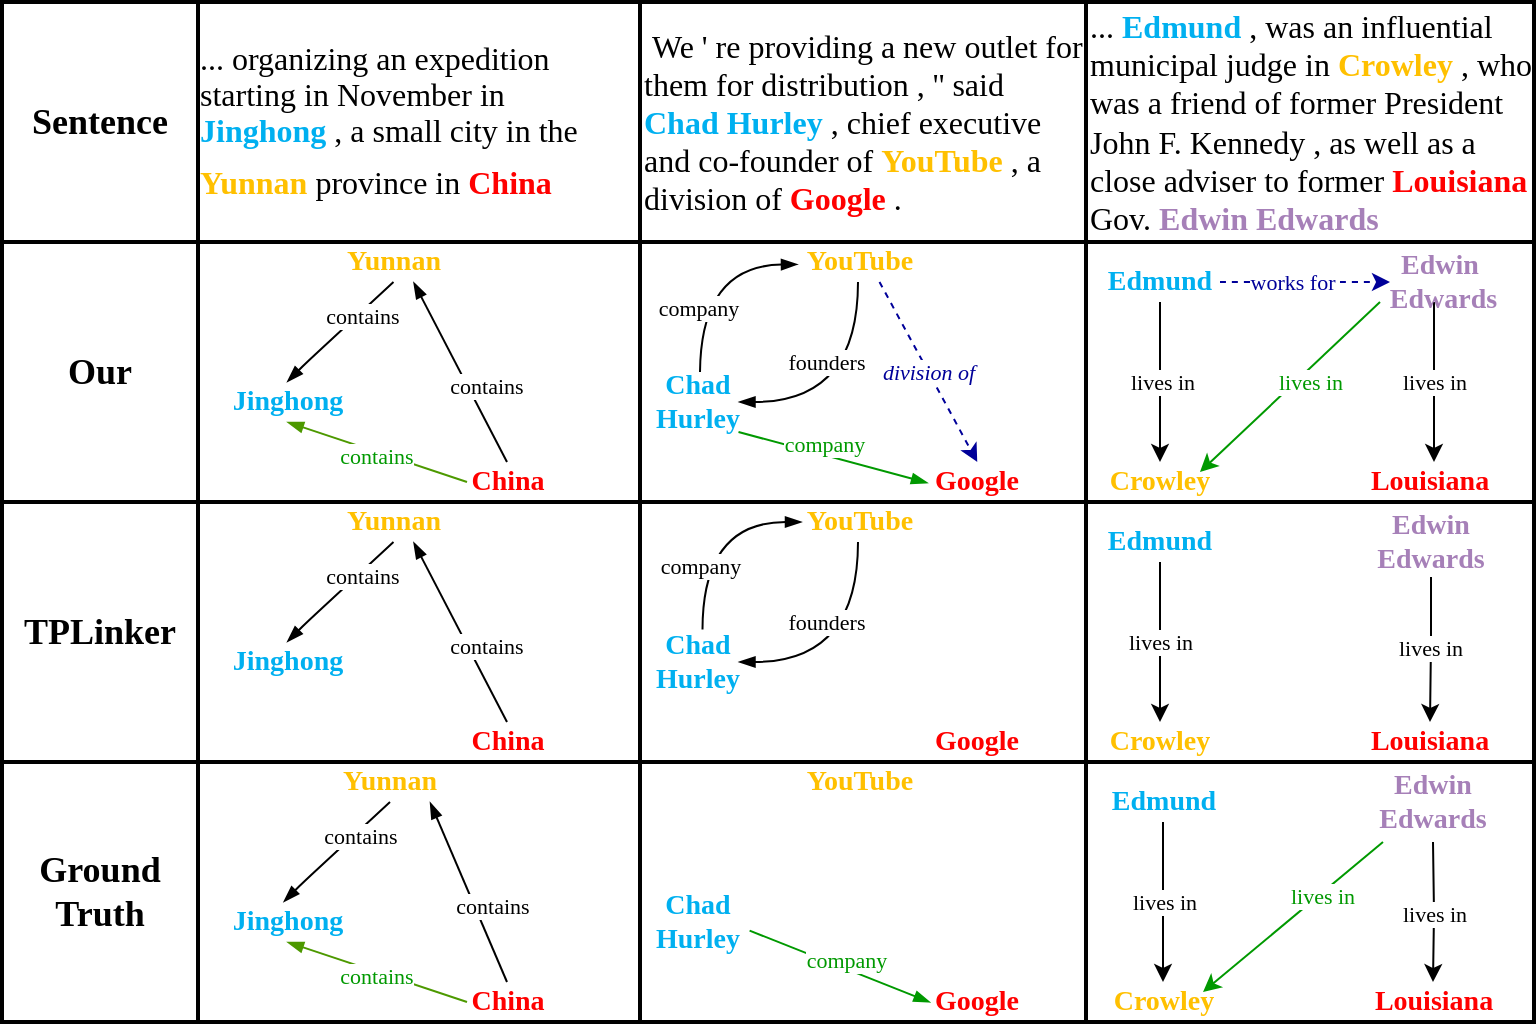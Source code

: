 <mxfile version="13.10.1" type="github">
  <diagram id="5vpmCnWidM8x6iWcZ2X5" name="Page-1">
    <mxGraphModel dx="696" dy="457" grid="1" gridSize="10" guides="1" tooltips="1" connect="1" arrows="1" fold="1" page="1" pageScale="1" pageWidth="827" pageHeight="1169" background="none" math="0" shadow="0">
      <root>
        <mxCell id="0" />
        <mxCell id="1" parent="0" />
        <mxCell id="fM8OL-0WpngBRwXDm8zp-1" value="" style="shape=table;html=1;whiteSpace=wrap;startSize=0;container=1;collapsible=0;childLayout=tableLayout;strokeWidth=2;perimeterSpacing=1;" parent="1" vertex="1">
          <mxGeometry x="31" y="30" width="766" height="510" as="geometry" />
        </mxCell>
        <mxCell id="fM8OL-0WpngBRwXDm8zp-2" value="" style="shape=partialRectangle;html=1;whiteSpace=wrap;collapsible=0;dropTarget=0;pointerEvents=0;fillColor=none;top=0;left=0;bottom=0;right=0;points=[[0,0.5],[1,0.5]];portConstraint=eastwest;" parent="fM8OL-0WpngBRwXDm8zp-1" vertex="1">
          <mxGeometry width="766" height="120" as="geometry" />
        </mxCell>
        <mxCell id="fM8OL-0WpngBRwXDm8zp-3" value="&lt;font face=&quot;Times New Roman&quot; style=&quot;font-size: 18px&quot;&gt;&lt;b&gt;Sentence&lt;/b&gt;&lt;/font&gt;" style="shape=partialRectangle;html=1;whiteSpace=wrap;connectable=0;overflow=hidden;fillColor=none;top=0;left=0;bottom=0;right=0;" parent="fM8OL-0WpngBRwXDm8zp-2" vertex="1">
          <mxGeometry width="98" height="120" as="geometry" />
        </mxCell>
        <mxCell id="fM8OL-0WpngBRwXDm8zp-4" value="&lt;div style=&quot;text-align: left&quot;&gt;&lt;span style=&quot;font-size: 16px ; font-family: &amp;#34;times new roman&amp;#34; ; text-indent: 0in&quot;&gt;... organizing an expedition&amp;nbsp;&lt;/span&gt;&lt;/div&gt;&lt;p style=&quot;text-align: left ; line-height: normal ; margin: 0pt 0in ; text-indent: 0in ; direction: ltr ; unicode-bidi: embed ; word-break: normal ; font-size: 16px&quot;&gt;&lt;font style=&quot;font-size: 16px&quot; face=&quot;Times New Roman&quot;&gt;&lt;span&gt;starting in November in &lt;/span&gt;&lt;span style=&quot;color: rgb(0 , 176 , 240) ; font-weight: bold&quot;&gt;Jinghong&lt;/span&gt;&lt;span&gt; , a small city in the &lt;/span&gt;&lt;span style=&quot;color: rgb(255 , 192 , 0) ; font-weight: bold&quot;&gt;Yunnan&lt;/span&gt;&lt;span&gt; province in &lt;/span&gt;&lt;span style=&quot;color: red ; font-weight: bold&quot;&gt;China&lt;/span&gt;&lt;/font&gt;&lt;span style=&quot;font-size: 18.0pt ; color: red&quot;&gt; &lt;/span&gt;&lt;/p&gt;" style="shape=partialRectangle;html=1;whiteSpace=wrap;connectable=0;overflow=hidden;fillColor=none;top=0;left=0;bottom=0;right=0;" parent="fM8OL-0WpngBRwXDm8zp-2" vertex="1">
          <mxGeometry x="98" width="221" height="120" as="geometry" />
        </mxCell>
        <mxCell id="fM8OL-0WpngBRwXDm8zp-5" value="&lt;div style=&quot;font-size: 16px&quot;&gt;&lt;span style=&quot;font-family: &amp;#34;times new roman&amp;#34;&quot;&gt;&amp;nbsp;We &#39; re providing a new outlet for them for distribution , &#39;&#39; said &lt;/span&gt;&lt;font color=&quot;#00b0f0&quot; style=&quot;font-size: 16px ; font-family: &amp;#34;times new roman&amp;#34;&quot;&gt;&lt;b&gt;Chad Hurley&lt;/b&gt;&lt;/font&gt;&lt;span style=&quot;font-family: &amp;#34;times new roman&amp;#34;&quot;&gt; , chief executive and co-founder of &lt;/span&gt;&lt;b style=&quot;font-family: &amp;#34;times new roman&amp;#34;&quot;&gt;&lt;font color=&quot;#ffc000&quot; style=&quot;font-size: 16px&quot;&gt;YouTube&lt;/font&gt;&lt;/b&gt;&lt;span style=&quot;font-family: &amp;#34;times new roman&amp;#34;&quot;&gt; , a division of &lt;/span&gt;&lt;b style=&quot;font-family: &amp;#34;times new roman&amp;#34;&quot;&gt;&lt;font color=&quot;#ff0000&quot; style=&quot;font-size: 16px&quot;&gt;Google&lt;/font&gt;&lt;/b&gt;&lt;span style=&quot;font-family: &amp;#34;times new roman&amp;#34;&quot;&gt; .&lt;/span&gt;&lt;/div&gt;" style="shape=partialRectangle;html=1;whiteSpace=wrap;connectable=0;overflow=hidden;fillColor=none;top=0;left=0;bottom=0;right=0;align=left;" parent="fM8OL-0WpngBRwXDm8zp-2" vertex="1">
          <mxGeometry x="319" width="223" height="120" as="geometry" />
        </mxCell>
        <mxCell id="fM8OL-0WpngBRwXDm8zp-6" value="&lt;font face=&quot;Times New Roman&quot; style=&quot;font-size: 16px&quot;&gt;... &lt;font color=&quot;#00b0f0&quot; style=&quot;font-size: 16px&quot;&gt;&lt;b&gt;Edmund&lt;/b&gt;&lt;/font&gt; , was an influential municipal judge in &lt;b&gt;&lt;font color=&quot;#ffc000&quot; style=&quot;font-size: 16px&quot;&gt;Crowley&lt;/font&gt;&lt;/b&gt; , who was a friend of former President John F. Kennedy , as well as a close adviser to former &lt;font color=&quot;#ff0000&quot; style=&quot;font-size: 16px&quot;&gt;&lt;b&gt;Louisiana&lt;/b&gt;&lt;/font&gt; Gov. &lt;font color=&quot;#a680b8&quot; style=&quot;font-size: 16px&quot;&gt;&lt;b&gt;Edwin Edwards&lt;/b&gt;&lt;/font&gt;&lt;/font&gt;" style="shape=partialRectangle;html=1;whiteSpace=wrap;connectable=0;overflow=hidden;fillColor=none;top=0;left=0;bottom=0;right=0;align=left;" parent="fM8OL-0WpngBRwXDm8zp-2" vertex="1">
          <mxGeometry x="542" width="224" height="120" as="geometry" />
        </mxCell>
        <mxCell id="fM8OL-0WpngBRwXDm8zp-7" value="" style="shape=partialRectangle;html=1;whiteSpace=wrap;collapsible=0;dropTarget=0;pointerEvents=0;fillColor=none;top=0;left=0;bottom=0;right=0;points=[[0,0.5],[1,0.5]];portConstraint=eastwest;" parent="fM8OL-0WpngBRwXDm8zp-1" vertex="1">
          <mxGeometry y="120" width="766" height="130" as="geometry" />
        </mxCell>
        <mxCell id="fM8OL-0WpngBRwXDm8zp-8" value="&lt;b&gt;&lt;font face=&quot;Times New Roman&quot; style=&quot;font-size: 18px&quot;&gt;Our&lt;/font&gt;&lt;/b&gt;" style="shape=partialRectangle;html=1;whiteSpace=wrap;connectable=0;overflow=hidden;fillColor=none;top=0;left=0;bottom=0;right=0;" parent="fM8OL-0WpngBRwXDm8zp-7" vertex="1">
          <mxGeometry width="98" height="130" as="geometry" />
        </mxCell>
        <mxCell id="fM8OL-0WpngBRwXDm8zp-9" value="" style="shape=partialRectangle;html=1;whiteSpace=wrap;connectable=0;overflow=hidden;fillColor=none;top=0;left=0;bottom=0;right=0;" parent="fM8OL-0WpngBRwXDm8zp-7" vertex="1">
          <mxGeometry x="98" width="221" height="130" as="geometry" />
        </mxCell>
        <mxCell id="fM8OL-0WpngBRwXDm8zp-10" value="" style="shape=partialRectangle;html=1;whiteSpace=wrap;connectable=0;overflow=hidden;fillColor=none;top=0;left=0;bottom=0;right=0;" parent="fM8OL-0WpngBRwXDm8zp-7" vertex="1">
          <mxGeometry x="319" width="223" height="130" as="geometry" />
        </mxCell>
        <mxCell id="fM8OL-0WpngBRwXDm8zp-11" value="" style="shape=partialRectangle;html=1;whiteSpace=wrap;connectable=0;overflow=hidden;fillColor=none;top=0;left=0;bottom=0;right=0;" parent="fM8OL-0WpngBRwXDm8zp-7" vertex="1">
          <mxGeometry x="542" width="224" height="130" as="geometry" />
        </mxCell>
        <mxCell id="fM8OL-0WpngBRwXDm8zp-12" value="" style="shape=partialRectangle;html=1;whiteSpace=wrap;collapsible=0;dropTarget=0;pointerEvents=0;fillColor=none;top=0;left=0;bottom=0;right=0;points=[[0,0.5],[1,0.5]];portConstraint=eastwest;" parent="fM8OL-0WpngBRwXDm8zp-1" vertex="1">
          <mxGeometry y="250" width="766" height="130" as="geometry" />
        </mxCell>
        <mxCell id="fM8OL-0WpngBRwXDm8zp-13" value="&lt;font style=&quot;font-size: 18px&quot; face=&quot;Times New Roman&quot;&gt;&lt;b&gt;TPLinker&lt;/b&gt;&lt;/font&gt;" style="shape=partialRectangle;html=1;whiteSpace=wrap;connectable=0;overflow=hidden;fillColor=none;top=0;left=0;bottom=0;right=0;" parent="fM8OL-0WpngBRwXDm8zp-12" vertex="1">
          <mxGeometry width="98" height="130" as="geometry" />
        </mxCell>
        <mxCell id="fM8OL-0WpngBRwXDm8zp-14" value="" style="shape=partialRectangle;html=1;whiteSpace=wrap;connectable=0;overflow=hidden;fillColor=none;top=0;left=0;bottom=0;right=0;" parent="fM8OL-0WpngBRwXDm8zp-12" vertex="1">
          <mxGeometry x="98" width="221" height="130" as="geometry" />
        </mxCell>
        <mxCell id="fM8OL-0WpngBRwXDm8zp-15" value="" style="shape=partialRectangle;html=1;whiteSpace=wrap;connectable=0;overflow=hidden;fillColor=none;top=0;left=0;bottom=0;right=0;" parent="fM8OL-0WpngBRwXDm8zp-12" vertex="1">
          <mxGeometry x="319" width="223" height="130" as="geometry" />
        </mxCell>
        <mxCell id="fM8OL-0WpngBRwXDm8zp-16" value="" style="shape=partialRectangle;html=1;whiteSpace=wrap;connectable=0;overflow=hidden;fillColor=none;top=0;left=0;bottom=0;right=0;" parent="fM8OL-0WpngBRwXDm8zp-12" vertex="1">
          <mxGeometry x="542" width="224" height="130" as="geometry" />
        </mxCell>
        <mxCell id="fM8OL-0WpngBRwXDm8zp-17" value="" style="shape=partialRectangle;html=1;whiteSpace=wrap;collapsible=0;dropTarget=0;pointerEvents=0;fillColor=none;top=0;left=0;bottom=0;right=0;points=[[0,0.5],[1,0.5]];portConstraint=eastwest;" parent="fM8OL-0WpngBRwXDm8zp-1" vertex="1">
          <mxGeometry y="380" width="766" height="130" as="geometry" />
        </mxCell>
        <mxCell id="fM8OL-0WpngBRwXDm8zp-18" value="&lt;p&gt;&lt;font face=&quot;Times New Roman&quot; size=&quot;1&quot;&gt;&lt;b style=&quot;font-size: 18px&quot;&gt;Ground Truth&lt;/b&gt;&lt;/font&gt;&lt;/p&gt;" style="shape=partialRectangle;html=1;whiteSpace=wrap;connectable=0;overflow=hidden;fillColor=none;top=0;left=0;bottom=0;right=0;" parent="fM8OL-0WpngBRwXDm8zp-17" vertex="1">
          <mxGeometry width="98" height="130" as="geometry" />
        </mxCell>
        <mxCell id="fM8OL-0WpngBRwXDm8zp-19" value="" style="shape=partialRectangle;html=1;whiteSpace=wrap;connectable=0;overflow=hidden;fillColor=none;top=0;left=0;bottom=0;right=0;" parent="fM8OL-0WpngBRwXDm8zp-17" vertex="1">
          <mxGeometry x="98" width="221" height="130" as="geometry" />
        </mxCell>
        <mxCell id="fM8OL-0WpngBRwXDm8zp-20" value="" style="shape=partialRectangle;html=1;whiteSpace=wrap;connectable=0;overflow=hidden;fillColor=none;top=0;left=0;bottom=0;right=0;" parent="fM8OL-0WpngBRwXDm8zp-17" vertex="1">
          <mxGeometry x="319" width="223" height="130" as="geometry" />
        </mxCell>
        <mxCell id="fM8OL-0WpngBRwXDm8zp-21" value="" style="shape=partialRectangle;html=1;whiteSpace=wrap;connectable=0;overflow=hidden;fillColor=none;top=0;left=0;bottom=0;right=0;" parent="fM8OL-0WpngBRwXDm8zp-17" vertex="1">
          <mxGeometry x="542" width="224" height="130" as="geometry" />
        </mxCell>
        <mxCell id="fM8OL-0WpngBRwXDm8zp-39" value="&lt;span style=&quot;color: rgb(0 , 176 , 240) ; font-family: &amp;#34;times new roman&amp;#34; ; font-weight: 700 ; text-align: left&quot;&gt;&lt;font style=&quot;font-size: 14px&quot;&gt;Jinghong&lt;/font&gt;&lt;/span&gt;" style="text;html=1;strokeColor=none;fillColor=none;align=center;verticalAlign=middle;whiteSpace=wrap;rounded=0;" parent="1" vertex="1">
          <mxGeometry x="153.5" y="220" width="40" height="20" as="geometry" />
        </mxCell>
        <mxCell id="fM8OL-0WpngBRwXDm8zp-40" value="" style="endArrow=none;html=1;startArrow=blockThin;startFill=1;endFill=0;entryX=0.5;entryY=1;entryDx=0;entryDy=0;" parent="1" edge="1" target="fM8OL-0WpngBRwXDm8zp-42">
          <mxGeometry width="50" height="50" relative="1" as="geometry">
            <mxPoint x="173.5" y="220" as="sourcePoint" />
            <mxPoint x="213.5" y="180" as="targetPoint" />
            <Array as="points">
              <mxPoint x="183.5" y="210" />
            </Array>
          </mxGeometry>
        </mxCell>
        <mxCell id="fM8OL-0WpngBRwXDm8zp-41" value="&lt;font face=&quot;Times New Roman&quot;&gt;contains&lt;/font&gt;" style="edgeLabel;html=1;align=center;verticalAlign=middle;resizable=0;points=[];" parent="fM8OL-0WpngBRwXDm8zp-40" vertex="1" connectable="0">
          <mxGeometry x="0.37" y="-2" relative="1" as="geometry">
            <mxPoint as="offset" />
          </mxGeometry>
        </mxCell>
        <mxCell id="fM8OL-0WpngBRwXDm8zp-42" value="&lt;span style=&quot;color: rgb(255 , 192 , 0) ; font-family: &amp;#34;times new roman&amp;#34; ; font-size: 14px ; font-weight: 700 ; text-align: left&quot;&gt;Yunnan&lt;/span&gt;" style="text;html=1;strokeColor=none;fillColor=none;align=center;verticalAlign=middle;whiteSpace=wrap;rounded=0;" parent="1" vertex="1">
          <mxGeometry x="206.75" y="150" width="40" height="20" as="geometry" />
        </mxCell>
        <mxCell id="fM8OL-0WpngBRwXDm8zp-43" value="" style="endArrow=none;html=1;startArrow=blockThin;startFill=1;endFill=0;rounded=1;exitX=0.75;exitY=1;exitDx=0;exitDy=0;entryX=0.5;entryY=0;entryDx=0;entryDy=0;" parent="1" source="fM8OL-0WpngBRwXDm8zp-42" target="fM8OL-0WpngBRwXDm8zp-45" edge="1">
          <mxGeometry width="50" height="50" relative="1" as="geometry">
            <mxPoint x="256" y="260" as="sourcePoint" />
            <mxPoint x="306" y="210" as="targetPoint" />
          </mxGeometry>
        </mxCell>
        <mxCell id="fM8OL-0WpngBRwXDm8zp-44" value="&lt;font face=&quot;Times New Roman&quot;&gt;contains&lt;/font&gt;" style="edgeLabel;html=1;align=center;verticalAlign=middle;resizable=0;points=[];" parent="fM8OL-0WpngBRwXDm8zp-43" vertex="1" connectable="0">
          <mxGeometry x="0.223" y="8" relative="1" as="geometry">
            <mxPoint as="offset" />
          </mxGeometry>
        </mxCell>
        <mxCell id="fM8OL-0WpngBRwXDm8zp-45" value="&lt;span style=&quot;color: rgb(255 , 0 , 0) ; font-family: &amp;#34;times new roman&amp;#34; ; font-weight: 700 ; text-align: left&quot;&gt;&lt;font style=&quot;font-size: 14px&quot;&gt;China&lt;/font&gt;&lt;/span&gt;" style="text;html=1;strokeColor=none;fillColor=none;align=center;verticalAlign=middle;whiteSpace=wrap;rounded=0;" parent="1" vertex="1">
          <mxGeometry x="263.5" y="260" width="40" height="20" as="geometry" />
        </mxCell>
        <mxCell id="fM8OL-0WpngBRwXDm8zp-46" value="" style="endArrow=none;html=1;startArrow=blockThin;startFill=1;endFill=0;rounded=1;strokeColor=#4D9900;entryX=0;entryY=0.5;entryDx=0;entryDy=0;exitX=0.5;exitY=1;exitDx=0;exitDy=0;" parent="1" edge="1" target="fM8OL-0WpngBRwXDm8zp-45" source="fM8OL-0WpngBRwXDm8zp-39">
          <mxGeometry width="50" height="50" relative="1" as="geometry">
            <mxPoint x="143.5" y="255" as="sourcePoint" />
            <mxPoint x="233.5" y="285" as="targetPoint" />
          </mxGeometry>
        </mxCell>
        <mxCell id="fM8OL-0WpngBRwXDm8zp-47" value="&lt;font color=&quot;#009900&quot; face=&quot;Times New Roman&quot;&gt;contains&lt;/font&gt;" style="edgeLabel;html=1;align=center;verticalAlign=middle;resizable=0;points=[];" parent="fM8OL-0WpngBRwXDm8zp-46" vertex="1" connectable="0">
          <mxGeometry x="0.37" y="-2" relative="1" as="geometry">
            <mxPoint x="-16.73" y="-5.69" as="offset" />
          </mxGeometry>
        </mxCell>
        <mxCell id="fM8OL-0WpngBRwXDm8zp-77" value="&lt;span style=&quot;color: rgb(0 , 176 , 240) ; font-family: &amp;#34;times new roman&amp;#34; ; font-weight: 700 ; text-align: left&quot;&gt;&lt;font style=&quot;font-size: 14px&quot;&gt;Chad Hurley&lt;/font&gt;&lt;/span&gt;" style="text;html=1;strokeColor=none;fillColor=none;align=center;verticalAlign=middle;whiteSpace=wrap;rounded=0;" parent="1" vertex="1">
          <mxGeometry x="359.25" y="215" width="40" height="30" as="geometry" />
        </mxCell>
        <mxCell id="2NpfUJ0VDnkzOH738Le0-125" value="&lt;font color=&quot;#000099&quot;&gt;&lt;i&gt;division of&lt;/i&gt;&lt;/font&gt;" style="rounded=0;orthogonalLoop=1;jettySize=auto;html=1;exitX=0.75;exitY=1;exitDx=0;exitDy=0;entryX=0.5;entryY=0;entryDx=0;entryDy=0;fontFamily=Times New Roman;fontColor=#009900;dashed=1;strokeColor=#000099;" edge="1" parent="1" source="fM8OL-0WpngBRwXDm8zp-80" target="fM8OL-0WpngBRwXDm8zp-83">
          <mxGeometry relative="1" as="geometry" />
        </mxCell>
        <mxCell id="fM8OL-0WpngBRwXDm8zp-80" value="&lt;span style=&quot;color: rgb(255 , 192 , 0) ; font-family: &amp;#34;times new roman&amp;#34; ; font-size: 14px ; font-weight: 700 ; text-align: left&quot;&gt;YouTube&lt;/span&gt;" style="text;html=1;strokeColor=none;fillColor=none;align=center;verticalAlign=middle;whiteSpace=wrap;rounded=0;" parent="1" vertex="1">
          <mxGeometry x="439.75" y="150" width="40" height="20" as="geometry" />
        </mxCell>
        <mxCell id="2NpfUJ0VDnkzOH738Le0-10" value="&lt;font color=&quot;#000000&quot;&gt;lives in&lt;/font&gt;" style="edgeStyle=orthogonalEdgeStyle;rounded=0;orthogonalLoop=1;jettySize=auto;html=1;exitX=0.5;exitY=1;exitDx=0;exitDy=0;entryX=0.5;entryY=0;entryDx=0;entryDy=0;strokeColor=#000000;fontColor=#00B0F0;fontFamily=Times New Roman;" edge="1" parent="1" source="2NpfUJ0VDnkzOH738Le0-8">
          <mxGeometry relative="1" as="geometry">
            <mxPoint x="610" y="260" as="targetPoint" />
          </mxGeometry>
        </mxCell>
        <mxCell id="2NpfUJ0VDnkzOH738Le0-208" value="&lt;font color=&quot;#000099&quot;&gt;works for&lt;/font&gt;" style="edgeStyle=orthogonalEdgeStyle;curved=1;rounded=0;orthogonalLoop=1;jettySize=auto;html=1;entryX=0;entryY=0.5;entryDx=0;entryDy=0;dashed=1;strokeColor=#000099;fontFamily=Times New Roman;fontColor=#009900;exitX=1.25;exitY=0.5;exitDx=0;exitDy=0;exitPerimeter=0;" edge="1" parent="1" source="2NpfUJ0VDnkzOH738Le0-8" target="2NpfUJ0VDnkzOH738Le0-12">
          <mxGeometry x="-0.158" relative="1" as="geometry">
            <mxPoint x="640" y="160" as="sourcePoint" />
            <mxPoint as="offset" />
          </mxGeometry>
        </mxCell>
        <mxCell id="2NpfUJ0VDnkzOH738Le0-8" value="&lt;b&gt;&lt;font face=&quot;Times New Roman&quot; style=&quot;font-size: 14px&quot;&gt;Edmund&lt;/font&gt;&lt;/b&gt;" style="text;html=1;strokeColor=none;fillColor=none;align=center;verticalAlign=middle;whiteSpace=wrap;rounded=0;fontColor=#00B0F0;" vertex="1" parent="1">
          <mxGeometry x="590" y="160" width="40" height="20" as="geometry" />
        </mxCell>
        <mxCell id="2NpfUJ0VDnkzOH738Le0-9" value="&lt;font color=&quot;#ffc000&quot; face=&quot;Times New Roman&quot; size=&quot;1&quot;&gt;&lt;b style=&quot;font-size: 14px&quot;&gt;Crowley&lt;/b&gt;&lt;/font&gt;" style="text;html=1;strokeColor=none;fillColor=none;align=center;verticalAlign=middle;whiteSpace=wrap;rounded=0;fontColor=#00B0F0;" vertex="1" parent="1">
          <mxGeometry x="590" y="260" width="40" height="20" as="geometry" />
        </mxCell>
        <mxCell id="2NpfUJ0VDnkzOH738Le0-18" value="&lt;font color=&quot;#000000&quot;&gt;lives in&lt;/font&gt;" style="edgeStyle=orthogonalEdgeStyle;rounded=0;orthogonalLoop=1;jettySize=auto;html=1;entryX=0.5;entryY=0;entryDx=0;entryDy=0;fontFamily=Times New Roman;fontColor=#009900;" edge="1" parent="1">
          <mxGeometry relative="1" as="geometry">
            <mxPoint x="747" y="180" as="sourcePoint" />
            <mxPoint x="747" y="260" as="targetPoint" />
          </mxGeometry>
        </mxCell>
        <mxCell id="2NpfUJ0VDnkzOH738Le0-12" value="&lt;b&gt;&lt;font style=&quot;font-size: 14px&quot;&gt;Edwin&lt;br&gt;&amp;nbsp;Edwards&lt;/font&gt;&lt;/b&gt;" style="text;html=1;strokeColor=none;fillColor=none;align=center;verticalAlign=middle;whiteSpace=wrap;rounded=0;fontFamily=Times New Roman;fontColor=#A680B8;" vertex="1" parent="1">
          <mxGeometry x="725" y="160" width="50" height="20" as="geometry" />
        </mxCell>
        <mxCell id="2NpfUJ0VDnkzOH738Le0-13" value="&lt;font face=&quot;Times New Roman&quot; color=&quot;#ff0000&quot; size=&quot;1&quot;&gt;&lt;b style=&quot;font-size: 14px&quot;&gt;Louisiana&lt;/b&gt;&lt;/font&gt;" style="text;html=1;strokeColor=none;fillColor=none;align=center;verticalAlign=middle;whiteSpace=wrap;rounded=0;fontColor=#00B0F0;" vertex="1" parent="1">
          <mxGeometry x="725" y="260" width="40" height="20" as="geometry" />
        </mxCell>
        <mxCell id="2NpfUJ0VDnkzOH738Le0-15" value="" style="endArrow=classic;html=1;fontFamily=Times New Roman;entryX=1;entryY=0.25;entryDx=0;entryDy=0;fontColor=#009900;strokeColor=#009900;" edge="1" parent="1">
          <mxGeometry width="50" height="50" relative="1" as="geometry">
            <mxPoint x="720" y="180" as="sourcePoint" />
            <mxPoint x="630" y="265" as="targetPoint" />
          </mxGeometry>
        </mxCell>
        <mxCell id="2NpfUJ0VDnkzOH738Le0-16" value="&lt;font color=&quot;#009900&quot;&gt;lives in&lt;/font&gt;" style="edgeLabel;html=1;align=center;verticalAlign=middle;resizable=0;points=[];fontFamily=Times New Roman;fontColor=#A680B8;" vertex="1" connectable="0" parent="2NpfUJ0VDnkzOH738Le0-15">
          <mxGeometry x="-0.311" y="1" relative="1" as="geometry">
            <mxPoint x="-4.86" y="10.16" as="offset" />
          </mxGeometry>
        </mxCell>
        <mxCell id="fM8OL-0WpngBRwXDm8zp-84" value="" style="endArrow=none;html=1;startArrow=blockThin;startFill=1;endFill=0;rounded=1;exitX=-0.161;exitY=0.525;exitDx=0;exitDy=0;exitPerimeter=0;strokeColor=#009900;entryX=1;entryY=1;entryDx=0;entryDy=0;" parent="1" edge="1" target="fM8OL-0WpngBRwXDm8zp-77" source="fM8OL-0WpngBRwXDm8zp-83">
          <mxGeometry width="50" height="50" relative="1" as="geometry">
            <mxPoint x="510" y="280" as="sourcePoint" />
            <mxPoint x="410" y="270" as="targetPoint" />
          </mxGeometry>
        </mxCell>
        <mxCell id="2NpfUJ0VDnkzOH738Le0-6" value="&lt;font face=&quot;Times New Roman&quot; color=&quot;#009900&quot;&gt;company&lt;/font&gt;" style="edgeLabel;html=1;align=center;verticalAlign=middle;resizable=0;points=[];fontColor=#000000;" vertex="1" connectable="0" parent="fM8OL-0WpngBRwXDm8zp-84">
          <mxGeometry x="0.257" y="-4" relative="1" as="geometry">
            <mxPoint x="6.14" y="0.27" as="offset" />
          </mxGeometry>
        </mxCell>
        <mxCell id="fM8OL-0WpngBRwXDm8zp-83" value="&lt;span style=&quot;color: rgb(255 , 0 , 0) ; font-family: &amp;#34;times new roman&amp;#34; ; font-weight: 700 ; text-align: left&quot;&gt;&lt;font style=&quot;font-size: 14px&quot;&gt;Google&lt;/font&gt;&lt;/span&gt;" style="text;html=1;strokeColor=none;fillColor=none;align=center;verticalAlign=middle;whiteSpace=wrap;rounded=0;" parent="1" vertex="1">
          <mxGeometry x="500" y="260" width="37.25" height="20" as="geometry" />
        </mxCell>
        <mxCell id="2NpfUJ0VDnkzOH738Le0-184" value="&lt;span style=&quot;color: rgb(0 , 176 , 240) ; font-family: &amp;#34;times new roman&amp;#34; ; font-weight: 700 ; text-align: left&quot;&gt;&lt;font style=&quot;font-size: 14px&quot;&gt;Chad Hurley&lt;/font&gt;&lt;/span&gt;" style="text;html=1;strokeColor=none;fillColor=none;align=center;verticalAlign=middle;whiteSpace=wrap;rounded=0;" vertex="1" parent="1">
          <mxGeometry x="359.25" y="350" width="40" height="20" as="geometry" />
        </mxCell>
        <mxCell id="2NpfUJ0VDnkzOH738Le0-185" value="" style="endArrow=none;html=1;startArrow=blockThin;startFill=1;endFill=0;edgeStyle=orthogonalEdgeStyle;curved=1;exitX=-0.219;exitY=0.5;exitDx=0;exitDy=0;entryX=0.55;entryY=-0.31;entryDx=0;entryDy=0;exitPerimeter=0;entryPerimeter=0;" edge="1" parent="1" source="2NpfUJ0VDnkzOH738Le0-188" target="2NpfUJ0VDnkzOH738Le0-184">
          <mxGeometry width="50" height="50" relative="1" as="geometry">
            <mxPoint x="429.75" y="350" as="sourcePoint" />
            <mxPoint x="386.25" y="380" as="targetPoint" />
          </mxGeometry>
        </mxCell>
        <mxCell id="2NpfUJ0VDnkzOH738Le0-186" value="&lt;font face=&quot;Times New Roman&quot;&gt;company&lt;/font&gt;" style="edgeLabel;html=1;align=center;verticalAlign=middle;resizable=0;points=[];" vertex="1" connectable="0" parent="2NpfUJ0VDnkzOH738Le0-185">
          <mxGeometry x="0.37" y="-2" relative="1" as="geometry">
            <mxPoint as="offset" />
          </mxGeometry>
        </mxCell>
        <mxCell id="2NpfUJ0VDnkzOH738Le0-188" value="&lt;span style=&quot;color: rgb(255 , 192 , 0) ; font-family: &amp;#34;times new roman&amp;#34; ; font-size: 14px ; font-weight: 700 ; text-align: left&quot;&gt;YouTube&lt;/span&gt;" style="text;html=1;strokeColor=none;fillColor=none;align=center;verticalAlign=middle;whiteSpace=wrap;rounded=0;" vertex="1" parent="1">
          <mxGeometry x="439.75" y="280" width="40" height="20" as="geometry" />
        </mxCell>
        <mxCell id="2NpfUJ0VDnkzOH738Le0-193" value="&lt;span style=&quot;color: rgb(255 , 0 , 0) ; font-family: &amp;#34;times new roman&amp;#34; ; font-weight: 700 ; text-align: left&quot;&gt;&lt;font style=&quot;font-size: 14px&quot;&gt;Google&lt;/font&gt;&lt;/span&gt;" style="text;html=1;strokeColor=none;fillColor=none;align=center;verticalAlign=middle;whiteSpace=wrap;rounded=0;" vertex="1" parent="1">
          <mxGeometry x="500" y="390" width="37.25" height="20" as="geometry" />
        </mxCell>
        <mxCell id="2NpfUJ0VDnkzOH738Le0-194" value="&lt;span style=&quot;color: rgb(0 , 176 , 240) ; font-family: &amp;#34;times new roman&amp;#34; ; font-weight: 700 ; text-align: left&quot;&gt;&lt;font style=&quot;font-size: 14px&quot;&gt;Chad Hurley&lt;/font&gt;&lt;/span&gt;" style="text;html=1;strokeColor=none;fillColor=none;align=center;verticalAlign=middle;whiteSpace=wrap;rounded=0;" vertex="1" parent="1">
          <mxGeometry x="359.25" y="480" width="40" height="20" as="geometry" />
        </mxCell>
        <mxCell id="2NpfUJ0VDnkzOH738Le0-198" value="&lt;span style=&quot;color: rgb(255 , 192 , 0) ; font-family: &amp;#34;times new roman&amp;#34; ; font-size: 14px ; font-weight: 700 ; text-align: left&quot;&gt;YouTube&lt;/span&gt;" style="text;html=1;strokeColor=none;fillColor=none;align=center;verticalAlign=middle;whiteSpace=wrap;rounded=0;" vertex="1" parent="1">
          <mxGeometry x="439.75" y="410" width="40" height="20" as="geometry" />
        </mxCell>
        <mxCell id="2NpfUJ0VDnkzOH738Le0-201" value="" style="endArrow=none;html=1;startArrow=blockThin;startFill=1;endFill=0;rounded=1;strokeColor=#009900;entryX=1.139;entryY=0.715;entryDx=0;entryDy=0;entryPerimeter=0;exitX=-0.129;exitY=0.51;exitDx=0;exitDy=0;exitPerimeter=0;" edge="1" parent="1" source="2NpfUJ0VDnkzOH738Le0-203" target="2NpfUJ0VDnkzOH738Le0-194">
          <mxGeometry width="50" height="50" relative="1" as="geometry">
            <mxPoint x="517" y="592" as="sourcePoint" />
            <mxPoint x="399" y="562" as="targetPoint" />
          </mxGeometry>
        </mxCell>
        <mxCell id="2NpfUJ0VDnkzOH738Le0-202" value="&lt;font face=&quot;Times New Roman&quot; color=&quot;#009900&quot;&gt;company&lt;/font&gt;" style="edgeLabel;html=1;align=center;verticalAlign=middle;resizable=0;points=[];fontColor=#000000;" vertex="1" connectable="0" parent="2NpfUJ0VDnkzOH738Le0-201">
          <mxGeometry x="0.257" y="-4" relative="1" as="geometry">
            <mxPoint x="12.33" y="4.65" as="offset" />
          </mxGeometry>
        </mxCell>
        <mxCell id="2NpfUJ0VDnkzOH738Le0-203" value="&lt;span style=&quot;color: rgb(255 , 0 , 0) ; font-family: &amp;#34;times new roman&amp;#34; ; font-weight: 700 ; text-align: left&quot;&gt;&lt;font style=&quot;font-size: 14px&quot;&gt;Google&lt;/font&gt;&lt;/span&gt;" style="text;html=1;strokeColor=none;fillColor=none;align=center;verticalAlign=middle;whiteSpace=wrap;rounded=0;" vertex="1" parent="1">
          <mxGeometry x="500" y="520" width="37.25" height="20" as="geometry" />
        </mxCell>
        <mxCell id="2NpfUJ0VDnkzOH738Le0-228" value="&lt;font color=&quot;#000000&quot;&gt;lives in&lt;/font&gt;" style="edgeStyle=orthogonalEdgeStyle;rounded=0;orthogonalLoop=1;jettySize=auto;html=1;exitX=0.5;exitY=1;exitDx=0;exitDy=0;entryX=0.5;entryY=0;entryDx=0;entryDy=0;strokeColor=#000000;fontColor=#00B0F0;fontFamily=Times New Roman;" edge="1" parent="1" source="2NpfUJ0VDnkzOH738Le0-230" target="2NpfUJ0VDnkzOH738Le0-231">
          <mxGeometry relative="1" as="geometry" />
        </mxCell>
        <mxCell id="2NpfUJ0VDnkzOH738Le0-230" value="&lt;b&gt;&lt;font face=&quot;Times New Roman&quot; style=&quot;font-size: 14px&quot;&gt;Edmund&lt;/font&gt;&lt;/b&gt;" style="text;html=1;strokeColor=none;fillColor=none;align=center;verticalAlign=middle;whiteSpace=wrap;rounded=0;fontColor=#00B0F0;" vertex="1" parent="1">
          <mxGeometry x="590" y="290" width="40" height="20" as="geometry" />
        </mxCell>
        <mxCell id="2NpfUJ0VDnkzOH738Le0-231" value="&lt;font color=&quot;#ffc000&quot; face=&quot;Times New Roman&quot; size=&quot;1&quot;&gt;&lt;b style=&quot;font-size: 14px&quot;&gt;Crowley&lt;/b&gt;&lt;/font&gt;" style="text;html=1;strokeColor=none;fillColor=none;align=center;verticalAlign=middle;whiteSpace=wrap;rounded=0;fontColor=#00B0F0;" vertex="1" parent="1">
          <mxGeometry x="590" y="390" width="40" height="20" as="geometry" />
        </mxCell>
        <mxCell id="2NpfUJ0VDnkzOH738Le0-232" value="&lt;font color=&quot;#000000&quot;&gt;lives in&lt;/font&gt;" style="edgeStyle=orthogonalEdgeStyle;rounded=0;orthogonalLoop=1;jettySize=auto;html=1;exitX=0.508;exitY=1.375;exitDx=0;exitDy=0;entryX=0.5;entryY=0;entryDx=0;entryDy=0;fontFamily=Times New Roman;fontColor=#009900;exitPerimeter=0;" edge="1" parent="1" source="2NpfUJ0VDnkzOH738Le0-233" target="2NpfUJ0VDnkzOH738Le0-234">
          <mxGeometry relative="1" as="geometry" />
        </mxCell>
        <mxCell id="2NpfUJ0VDnkzOH738Le0-233" value="&lt;b&gt;&lt;font style=&quot;font-size: 14px&quot;&gt;Edwin &lt;br&gt;Edwards&lt;/font&gt;&lt;/b&gt;" style="text;html=1;strokeColor=none;fillColor=none;align=center;verticalAlign=middle;whiteSpace=wrap;rounded=0;fontFamily=Times New Roman;fontColor=#A680B8;" vertex="1" parent="1">
          <mxGeometry x="713.5" y="290" width="63" height="20" as="geometry" />
        </mxCell>
        <mxCell id="2NpfUJ0VDnkzOH738Le0-234" value="&lt;font face=&quot;Times New Roman&quot; color=&quot;#ff0000&quot; size=&quot;1&quot;&gt;&lt;b style=&quot;font-size: 14px&quot;&gt;Louisiana&lt;/b&gt;&lt;/font&gt;" style="text;html=1;strokeColor=none;fillColor=none;align=center;verticalAlign=middle;whiteSpace=wrap;rounded=0;fontColor=#00B0F0;" vertex="1" parent="1">
          <mxGeometry x="725" y="390" width="40" height="20" as="geometry" />
        </mxCell>
        <mxCell id="2NpfUJ0VDnkzOH738Le0-237" value="&lt;font color=&quot;#000000&quot;&gt;lives in&lt;/font&gt;" style="edgeStyle=orthogonalEdgeStyle;rounded=0;orthogonalLoop=1;jettySize=auto;html=1;exitX=0.5;exitY=1;exitDx=0;exitDy=0;entryX=0.5;entryY=0;entryDx=0;entryDy=0;strokeColor=#000000;fontColor=#00B0F0;fontFamily=Times New Roman;" edge="1" parent="1" source="2NpfUJ0VDnkzOH738Le0-239" target="2NpfUJ0VDnkzOH738Le0-240">
          <mxGeometry relative="1" as="geometry" />
        </mxCell>
        <mxCell id="2NpfUJ0VDnkzOH738Le0-239" value="&lt;b&gt;&lt;font face=&quot;Times New Roman&quot; style=&quot;font-size: 14px&quot;&gt;Edmund&lt;/font&gt;&lt;/b&gt;" style="text;html=1;strokeColor=none;fillColor=none;align=center;verticalAlign=middle;whiteSpace=wrap;rounded=0;fontColor=#00B0F0;" vertex="1" parent="1">
          <mxGeometry x="591.5" y="420" width="40" height="20" as="geometry" />
        </mxCell>
        <mxCell id="2NpfUJ0VDnkzOH738Le0-240" value="&lt;font color=&quot;#ffc000&quot; face=&quot;Times New Roman&quot; size=&quot;1&quot;&gt;&lt;b style=&quot;font-size: 14px&quot;&gt;Crowley&lt;/b&gt;&lt;/font&gt;" style="text;html=1;strokeColor=none;fillColor=none;align=center;verticalAlign=middle;whiteSpace=wrap;rounded=0;fontColor=#00B0F0;" vertex="1" parent="1">
          <mxGeometry x="591.5" y="520" width="40" height="20" as="geometry" />
        </mxCell>
        <mxCell id="2NpfUJ0VDnkzOH738Le0-241" value="&lt;font color=&quot;#000000&quot;&gt;lives in&lt;/font&gt;" style="edgeStyle=orthogonalEdgeStyle;rounded=0;orthogonalLoop=1;jettySize=auto;html=1;entryX=0.5;entryY=0;entryDx=0;entryDy=0;fontFamily=Times New Roman;fontColor=#009900;" edge="1" parent="1" target="2NpfUJ0VDnkzOH738Le0-243">
          <mxGeometry relative="1" as="geometry">
            <mxPoint x="746.5" y="450" as="sourcePoint" />
          </mxGeometry>
        </mxCell>
        <mxCell id="2NpfUJ0VDnkzOH738Le0-242" value="&lt;b&gt;&lt;font style=&quot;font-size: 14px&quot;&gt;Edwin &lt;br&gt;Edwards&lt;/font&gt;&lt;/b&gt;" style="text;html=1;strokeColor=none;fillColor=none;align=center;verticalAlign=middle;whiteSpace=wrap;rounded=0;fontFamily=Times New Roman;fontColor=#A680B8;" vertex="1" parent="1">
          <mxGeometry x="718" y="420" width="57" height="20" as="geometry" />
        </mxCell>
        <mxCell id="2NpfUJ0VDnkzOH738Le0-243" value="&lt;font face=&quot;Times New Roman&quot; color=&quot;#ff0000&quot; size=&quot;1&quot;&gt;&lt;b style=&quot;font-size: 14px&quot;&gt;Louisiana&lt;/b&gt;&lt;/font&gt;" style="text;html=1;strokeColor=none;fillColor=none;align=center;verticalAlign=middle;whiteSpace=wrap;rounded=0;fontColor=#00B0F0;" vertex="1" parent="1">
          <mxGeometry x="726.5" y="520" width="40" height="20" as="geometry" />
        </mxCell>
        <mxCell id="2NpfUJ0VDnkzOH738Le0-244" value="" style="endArrow=classic;html=1;fontFamily=Times New Roman;entryX=1;entryY=0.25;entryDx=0;entryDy=0;fontColor=#009900;strokeColor=#009900;" edge="1" parent="1" target="2NpfUJ0VDnkzOH738Le0-240">
          <mxGeometry width="50" height="50" relative="1" as="geometry">
            <mxPoint x="721.5" y="450" as="sourcePoint" />
            <mxPoint x="635" y="560" as="targetPoint" />
          </mxGeometry>
        </mxCell>
        <mxCell id="2NpfUJ0VDnkzOH738Le0-245" value="&lt;font color=&quot;#009900&quot;&gt;lives in&lt;/font&gt;" style="edgeLabel;html=1;align=center;verticalAlign=middle;resizable=0;points=[];fontFamily=Times New Roman;fontColor=#A680B8;" vertex="1" connectable="0" parent="2NpfUJ0VDnkzOH738Le0-244">
          <mxGeometry x="-0.311" y="1" relative="1" as="geometry">
            <mxPoint as="offset" />
          </mxGeometry>
        </mxCell>
        <mxCell id="2NpfUJ0VDnkzOH738Le0-265" value="&lt;span style=&quot;color: rgb(0 , 176 , 240) ; font-family: &amp;#34;times new roman&amp;#34; ; font-weight: 700 ; text-align: left&quot;&gt;&lt;font style=&quot;font-size: 14px&quot;&gt;Jinghong&lt;/font&gt;&lt;/span&gt;" style="text;html=1;strokeColor=none;fillColor=none;align=center;verticalAlign=middle;whiteSpace=wrap;rounded=0;" vertex="1" parent="1">
          <mxGeometry x="153.5" y="350" width="40" height="20" as="geometry" />
        </mxCell>
        <mxCell id="2NpfUJ0VDnkzOH738Le0-266" value="" style="endArrow=none;html=1;startArrow=blockThin;startFill=1;endFill=0;entryX=0.5;entryY=1;entryDx=0;entryDy=0;" edge="1" parent="1" target="2NpfUJ0VDnkzOH738Le0-268">
          <mxGeometry width="50" height="50" relative="1" as="geometry">
            <mxPoint x="173.5" y="350" as="sourcePoint" />
            <mxPoint x="213.5" y="310" as="targetPoint" />
            <Array as="points">
              <mxPoint x="183.5" y="340" />
            </Array>
          </mxGeometry>
        </mxCell>
        <mxCell id="2NpfUJ0VDnkzOH738Le0-267" value="&lt;font face=&quot;Times New Roman&quot;&gt;contains&lt;/font&gt;" style="edgeLabel;html=1;align=center;verticalAlign=middle;resizable=0;points=[];" vertex="1" connectable="0" parent="2NpfUJ0VDnkzOH738Le0-266">
          <mxGeometry x="0.37" y="-2" relative="1" as="geometry">
            <mxPoint as="offset" />
          </mxGeometry>
        </mxCell>
        <mxCell id="2NpfUJ0VDnkzOH738Le0-268" value="&lt;span style=&quot;color: rgb(255 , 192 , 0) ; font-family: &amp;#34;times new roman&amp;#34; ; font-size: 14px ; font-weight: 700 ; text-align: left&quot;&gt;Yunnan&lt;/span&gt;" style="text;html=1;strokeColor=none;fillColor=none;align=center;verticalAlign=middle;whiteSpace=wrap;rounded=0;" vertex="1" parent="1">
          <mxGeometry x="206.75" y="280" width="40" height="20" as="geometry" />
        </mxCell>
        <mxCell id="2NpfUJ0VDnkzOH738Le0-269" value="" style="endArrow=none;html=1;startArrow=blockThin;startFill=1;endFill=0;rounded=1;exitX=0.75;exitY=1;exitDx=0;exitDy=0;entryX=0.5;entryY=0;entryDx=0;entryDy=0;" edge="1" parent="1" source="2NpfUJ0VDnkzOH738Le0-268">
          <mxGeometry width="50" height="50" relative="1" as="geometry">
            <mxPoint x="256" y="390" as="sourcePoint" />
            <mxPoint x="283.5" y="390" as="targetPoint" />
          </mxGeometry>
        </mxCell>
        <mxCell id="2NpfUJ0VDnkzOH738Le0-270" value="&lt;font face=&quot;Times New Roman&quot;&gt;contains&lt;/font&gt;" style="edgeLabel;html=1;align=center;verticalAlign=middle;resizable=0;points=[];" vertex="1" connectable="0" parent="2NpfUJ0VDnkzOH738Le0-269">
          <mxGeometry x="0.223" y="8" relative="1" as="geometry">
            <mxPoint as="offset" />
          </mxGeometry>
        </mxCell>
        <mxCell id="2NpfUJ0VDnkzOH738Le0-294" value="&lt;span style=&quot;color: rgb(255 , 0 , 0) ; font-family: &amp;#34;times new roman&amp;#34; ; font-weight: 700 ; text-align: left&quot;&gt;&lt;font style=&quot;font-size: 14px&quot;&gt;China&lt;/font&gt;&lt;/span&gt;" style="text;html=1;strokeColor=none;fillColor=none;align=center;verticalAlign=middle;whiteSpace=wrap;rounded=0;" vertex="1" parent="1">
          <mxGeometry x="263.5" y="390" width="40" height="20" as="geometry" />
        </mxCell>
        <mxCell id="2NpfUJ0VDnkzOH738Le0-300" value="&lt;span style=&quot;color: rgb(0 , 176 , 240) ; font-family: &amp;#34;times new roman&amp;#34; ; font-weight: 700 ; text-align: left&quot;&gt;&lt;font style=&quot;font-size: 14px&quot;&gt;Jinghong&lt;/font&gt;&lt;/span&gt;" style="text;html=1;strokeColor=none;fillColor=none;align=center;verticalAlign=middle;whiteSpace=wrap;rounded=0;" vertex="1" parent="1">
          <mxGeometry x="153.5" y="480" width="40" height="20" as="geometry" />
        </mxCell>
        <mxCell id="2NpfUJ0VDnkzOH738Le0-301" value="" style="endArrow=none;html=1;startArrow=blockThin;startFill=1;endFill=0;entryX=0.5;entryY=1;entryDx=0;entryDy=0;" edge="1" parent="1" target="2NpfUJ0VDnkzOH738Le0-303">
          <mxGeometry width="50" height="50" relative="1" as="geometry">
            <mxPoint x="171.75" y="480" as="sourcePoint" />
            <mxPoint x="211.75" y="440" as="targetPoint" />
            <Array as="points">
              <mxPoint x="181.75" y="470" />
            </Array>
          </mxGeometry>
        </mxCell>
        <mxCell id="2NpfUJ0VDnkzOH738Le0-302" value="&lt;font face=&quot;Times New Roman&quot;&gt;contains&lt;/font&gt;" style="edgeLabel;html=1;align=center;verticalAlign=middle;resizable=0;points=[];" vertex="1" connectable="0" parent="2NpfUJ0VDnkzOH738Le0-301">
          <mxGeometry x="0.37" y="-2" relative="1" as="geometry">
            <mxPoint as="offset" />
          </mxGeometry>
        </mxCell>
        <mxCell id="2NpfUJ0VDnkzOH738Le0-303" value="&lt;span style=&quot;color: rgb(255 , 192 , 0) ; font-family: &amp;#34;times new roman&amp;#34; ; font-size: 14px ; font-weight: 700 ; text-align: left&quot;&gt;Yunnan&lt;/span&gt;" style="text;html=1;strokeColor=none;fillColor=none;align=center;verticalAlign=middle;whiteSpace=wrap;rounded=0;" vertex="1" parent="1">
          <mxGeometry x="205" y="410" width="40" height="20" as="geometry" />
        </mxCell>
        <mxCell id="2NpfUJ0VDnkzOH738Le0-304" value="" style="endArrow=none;html=1;startArrow=blockThin;startFill=1;endFill=0;rounded=1;exitX=1;exitY=1;exitDx=0;exitDy=0;entryX=0.5;entryY=0;entryDx=0;entryDy=0;" edge="1" parent="1" source="2NpfUJ0VDnkzOH738Le0-303" target="2NpfUJ0VDnkzOH738Le0-306">
          <mxGeometry width="50" height="50" relative="1" as="geometry">
            <mxPoint x="254.25" y="520" as="sourcePoint" />
            <mxPoint x="304.25" y="470" as="targetPoint" />
          </mxGeometry>
        </mxCell>
        <mxCell id="2NpfUJ0VDnkzOH738Le0-305" value="&lt;font face=&quot;Times New Roman&quot;&gt;contains&lt;/font&gt;" style="edgeLabel;html=1;align=center;verticalAlign=middle;resizable=0;points=[];" vertex="1" connectable="0" parent="2NpfUJ0VDnkzOH738Le0-304">
          <mxGeometry x="0.223" y="8" relative="1" as="geometry">
            <mxPoint as="offset" />
          </mxGeometry>
        </mxCell>
        <mxCell id="2NpfUJ0VDnkzOH738Le0-306" value="&lt;span style=&quot;color: rgb(255 , 0 , 0) ; font-family: &amp;#34;times new roman&amp;#34; ; font-weight: 700 ; text-align: left&quot;&gt;&lt;font style=&quot;font-size: 14px&quot;&gt;China&lt;/font&gt;&lt;/span&gt;" style="text;html=1;strokeColor=none;fillColor=none;align=center;verticalAlign=middle;whiteSpace=wrap;rounded=0;" vertex="1" parent="1">
          <mxGeometry x="263.5" y="520" width="40" height="20" as="geometry" />
        </mxCell>
        <mxCell id="2NpfUJ0VDnkzOH738Le0-307" value="" style="endArrow=none;html=1;startArrow=blockThin;startFill=1;endFill=0;rounded=1;strokeColor=#4D9900;entryX=0;entryY=0.5;entryDx=0;entryDy=0;exitX=0.5;exitY=1;exitDx=0;exitDy=0;" edge="1" parent="1" source="2NpfUJ0VDnkzOH738Le0-300" target="2NpfUJ0VDnkzOH738Le0-306">
          <mxGeometry width="50" height="50" relative="1" as="geometry">
            <mxPoint x="141.75" y="515" as="sourcePoint" />
            <mxPoint x="231.75" y="545" as="targetPoint" />
          </mxGeometry>
        </mxCell>
        <mxCell id="2NpfUJ0VDnkzOH738Le0-308" value="&lt;font color=&quot;#009900&quot; face=&quot;Times New Roman&quot;&gt;contains&lt;/font&gt;" style="edgeLabel;html=1;align=center;verticalAlign=middle;resizable=0;points=[];" vertex="1" connectable="0" parent="2NpfUJ0VDnkzOH738Le0-307">
          <mxGeometry x="0.37" y="-2" relative="1" as="geometry">
            <mxPoint x="-16.73" y="-5.69" as="offset" />
          </mxGeometry>
        </mxCell>
        <mxCell id="2NpfUJ0VDnkzOH738Le0-321" value="" style="endArrow=none;html=1;startArrow=blockThin;startFill=1;endFill=0;edgeStyle=orthogonalEdgeStyle;curved=1;exitX=-0.219;exitY=0.5;exitDx=0;exitDy=0;entryX=0.55;entryY=-0.31;entryDx=0;entryDy=0;exitPerimeter=0;entryPerimeter=0;" edge="1" parent="1">
          <mxGeometry width="50" height="50" relative="1" as="geometry">
            <mxPoint x="428.99" y="161.2" as="sourcePoint" />
            <mxPoint x="380" y="215.0" as="targetPoint" />
          </mxGeometry>
        </mxCell>
        <mxCell id="2NpfUJ0VDnkzOH738Le0-322" value="&lt;font face=&quot;Times New Roman&quot;&gt;company&lt;/font&gt;" style="edgeLabel;html=1;align=center;verticalAlign=middle;resizable=0;points=[];" vertex="1" connectable="0" parent="2NpfUJ0VDnkzOH738Le0-321">
          <mxGeometry x="0.37" y="-2" relative="1" as="geometry">
            <mxPoint as="offset" />
          </mxGeometry>
        </mxCell>
        <mxCell id="2NpfUJ0VDnkzOH738Le0-323" value="" style="endArrow=none;html=1;startArrow=blockThin;startFill=1;endFill=0;edgeStyle=orthogonalEdgeStyle;curved=1;exitX=1;exitY=0.5;exitDx=0;exitDy=0;entryX=0.5;entryY=1;entryDx=0;entryDy=0;" edge="1" parent="1">
          <mxGeometry width="50" height="50" relative="1" as="geometry">
            <mxPoint x="399.25" y="230" as="sourcePoint" />
            <mxPoint x="459" y="170" as="targetPoint" />
            <Array as="points">
              <mxPoint x="459.25" y="230" />
            </Array>
          </mxGeometry>
        </mxCell>
        <mxCell id="2NpfUJ0VDnkzOH738Le0-324" value="&lt;font face=&quot;Times New Roman&quot;&gt;founders&lt;/font&gt;" style="edgeLabel;html=1;align=center;verticalAlign=middle;resizable=0;points=[];" vertex="1" connectable="0" parent="2NpfUJ0VDnkzOH738Le0-323">
          <mxGeometry x="0.37" y="-2" relative="1" as="geometry">
            <mxPoint x="-18.28" y="2.2" as="offset" />
          </mxGeometry>
        </mxCell>
        <mxCell id="2NpfUJ0VDnkzOH738Le0-325" value="" style="endArrow=none;html=1;startArrow=blockThin;startFill=1;endFill=0;edgeStyle=orthogonalEdgeStyle;curved=1;exitX=1;exitY=0.5;exitDx=0;exitDy=0;entryX=0.5;entryY=1;entryDx=0;entryDy=0;" edge="1" parent="1">
          <mxGeometry width="50" height="50" relative="1" as="geometry">
            <mxPoint x="399.25" y="360.0" as="sourcePoint" />
            <mxPoint x="459" y="300.0" as="targetPoint" />
            <Array as="points">
              <mxPoint x="459.25" y="360.0" />
            </Array>
          </mxGeometry>
        </mxCell>
        <mxCell id="2NpfUJ0VDnkzOH738Le0-326" value="&lt;font face=&quot;Times New Roman&quot;&gt;founders&lt;/font&gt;" style="edgeLabel;html=1;align=center;verticalAlign=middle;resizable=0;points=[];" vertex="1" connectable="0" parent="2NpfUJ0VDnkzOH738Le0-325">
          <mxGeometry x="0.37" y="-2" relative="1" as="geometry">
            <mxPoint x="-18.28" y="2.2" as="offset" />
          </mxGeometry>
        </mxCell>
      </root>
    </mxGraphModel>
  </diagram>
</mxfile>
